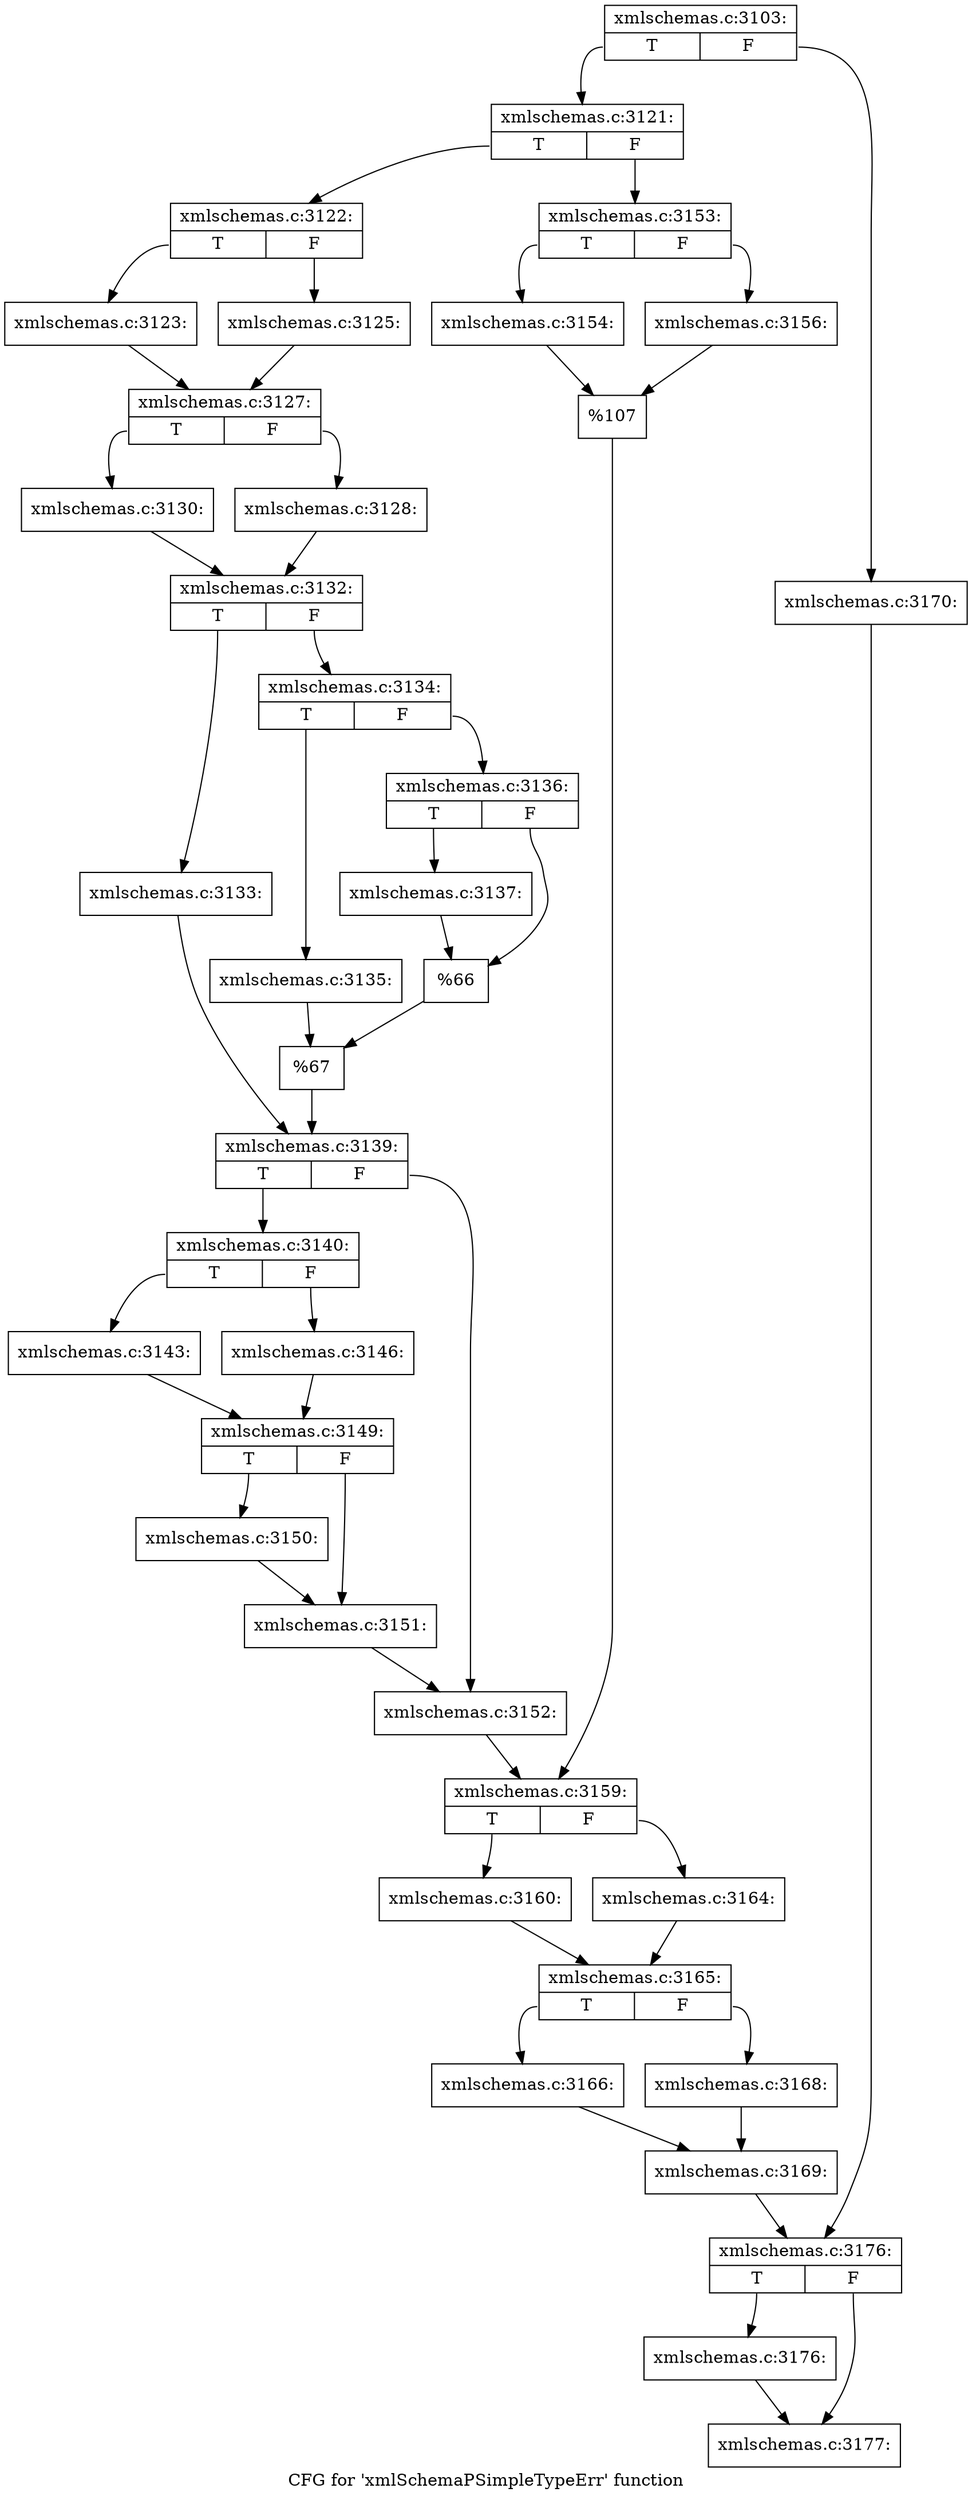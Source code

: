 digraph "CFG for 'xmlSchemaPSimpleTypeErr' function" {
	label="CFG for 'xmlSchemaPSimpleTypeErr' function";

	Node0x4b6a6c0 [shape=record,label="{xmlschemas.c:3103:|{<s0>T|<s1>F}}"];
	Node0x4b6a6c0:s0 -> Node0x4cadd50;
	Node0x4b6a6c0:s1 -> Node0x4caddf0;
	Node0x4cadd50 [shape=record,label="{xmlschemas.c:3121:|{<s0>T|<s1>F}}"];
	Node0x4cadd50:s0 -> Node0x4cae130;
	Node0x4cadd50:s1 -> Node0x4cae1d0;
	Node0x4cae130 [shape=record,label="{xmlschemas.c:3122:|{<s0>T|<s1>F}}"];
	Node0x4cae130:s0 -> Node0x4cae530;
	Node0x4cae130:s1 -> Node0x4cae5d0;
	Node0x4cae530 [shape=record,label="{xmlschemas.c:3123:}"];
	Node0x4cae530 -> Node0x4cae580;
	Node0x4cae5d0 [shape=record,label="{xmlschemas.c:3125:}"];
	Node0x4cae5d0 -> Node0x4cae580;
	Node0x4cae580 [shape=record,label="{xmlschemas.c:3127:|{<s0>T|<s1>F}}"];
	Node0x4cae580:s0 -> Node0x4caf3d0;
	Node0x4cae580:s1 -> Node0x4caf330;
	Node0x4caf330 [shape=record,label="{xmlschemas.c:3128:}"];
	Node0x4caf330 -> Node0x4caf380;
	Node0x4caf3d0 [shape=record,label="{xmlschemas.c:3130:}"];
	Node0x4caf3d0 -> Node0x4caf380;
	Node0x4caf380 [shape=record,label="{xmlschemas.c:3132:|{<s0>T|<s1>F}}"];
	Node0x4caf380:s0 -> Node0x49806b0;
	Node0x4caf380:s1 -> Node0x497fcd0;
	Node0x49806b0 [shape=record,label="{xmlschemas.c:3133:}"];
	Node0x49806b0 -> Node0x497fc80;
	Node0x497fcd0 [shape=record,label="{xmlschemas.c:3134:|{<s0>T|<s1>F}}"];
	Node0x497fcd0:s0 -> Node0x4b6cbe0;
	Node0x497fcd0:s1 -> Node0x4b6cc80;
	Node0x4b6cbe0 [shape=record,label="{xmlschemas.c:3135:}"];
	Node0x4b6cbe0 -> Node0x4b6cc30;
	Node0x4b6cc80 [shape=record,label="{xmlschemas.c:3136:|{<s0>T|<s1>F}}"];
	Node0x4b6cc80:s0 -> Node0x4b6d390;
	Node0x4b6cc80:s1 -> Node0x4b6d3e0;
	Node0x4b6d390 [shape=record,label="{xmlschemas.c:3137:}"];
	Node0x4b6d390 -> Node0x4b6d3e0;
	Node0x4b6d3e0 [shape=record,label="{%66}"];
	Node0x4b6d3e0 -> Node0x4b6cc30;
	Node0x4b6cc30 [shape=record,label="{%67}"];
	Node0x4b6cc30 -> Node0x497fc80;
	Node0x497fc80 [shape=record,label="{xmlschemas.c:3139:|{<s0>T|<s1>F}}"];
	Node0x497fc80:s0 -> Node0x4b6d640;
	Node0x497fc80:s1 -> Node0x49810e0;
	Node0x4b6d640 [shape=record,label="{xmlschemas.c:3140:|{<s0>T|<s1>F}}"];
	Node0x4b6d640:s0 -> Node0x4981ac0;
	Node0x4b6d640:s1 -> Node0x4981b60;
	Node0x4981ac0 [shape=record,label="{xmlschemas.c:3143:}"];
	Node0x4981ac0 -> Node0x4981b10;
	Node0x4981b60 [shape=record,label="{xmlschemas.c:3146:}"];
	Node0x4981b60 -> Node0x4981b10;
	Node0x4981b10 [shape=record,label="{xmlschemas.c:3149:|{<s0>T|<s1>F}}"];
	Node0x4981b10:s0 -> Node0x4b6d910;
	Node0x4981b10:s1 -> Node0x4b6d960;
	Node0x4b6d910 [shape=record,label="{xmlschemas.c:3150:}"];
	Node0x4b6d910 -> Node0x4b6d960;
	Node0x4b6d960 [shape=record,label="{xmlschemas.c:3151:}"];
	Node0x4b6d960 -> Node0x49810e0;
	Node0x49810e0 [shape=record,label="{xmlschemas.c:3152:}"];
	Node0x49810e0 -> Node0x4cae180;
	Node0x4cae1d0 [shape=record,label="{xmlschemas.c:3153:|{<s0>T|<s1>F}}"];
	Node0x4cae1d0:s0 -> Node0x4b6e0e0;
	Node0x4cae1d0:s1 -> Node0x4b6e180;
	Node0x4b6e0e0 [shape=record,label="{xmlschemas.c:3154:}"];
	Node0x4b6e0e0 -> Node0x4b6e130;
	Node0x4b6e180 [shape=record,label="{xmlschemas.c:3156:}"];
	Node0x4b6e180 -> Node0x4b6e130;
	Node0x4b6e130 [shape=record,label="{%107}"];
	Node0x4b6e130 -> Node0x4cae180;
	Node0x4cae180 [shape=record,label="{xmlschemas.c:3159:|{<s0>T|<s1>F}}"];
	Node0x4cae180:s0 -> Node0x4cb90d0;
	Node0x4cae180:s1 -> Node0x4cb9170;
	Node0x4cb90d0 [shape=record,label="{xmlschemas.c:3160:}"];
	Node0x4cb90d0 -> Node0x4cb9120;
	Node0x4cb9170 [shape=record,label="{xmlschemas.c:3164:}"];
	Node0x4cb9170 -> Node0x4cb9120;
	Node0x4cb9120 [shape=record,label="{xmlschemas.c:3165:|{<s0>T|<s1>F}}"];
	Node0x4cb9120:s0 -> Node0x4cba380;
	Node0x4cb9120:s1 -> Node0x4cba420;
	Node0x4cba380 [shape=record,label="{xmlschemas.c:3166:}"];
	Node0x4cba380 -> Node0x4cba3d0;
	Node0x4cba420 [shape=record,label="{xmlschemas.c:3168:}"];
	Node0x4cba420 -> Node0x4cba3d0;
	Node0x4cba3d0 [shape=record,label="{xmlschemas.c:3169:}"];
	Node0x4cba3d0 -> Node0x4cadda0;
	Node0x4caddf0 [shape=record,label="{xmlschemas.c:3170:}"];
	Node0x4caddf0 -> Node0x4cadda0;
	Node0x4cadda0 [shape=record,label="{xmlschemas.c:3176:|{<s0>T|<s1>F}}"];
	Node0x4cadda0:s0 -> Node0x4cbbd60;
	Node0x4cadda0:s1 -> Node0x4cbc530;
	Node0x4cbbd60 [shape=record,label="{xmlschemas.c:3176:}"];
	Node0x4cbbd60 -> Node0x4cbc530;
	Node0x4cbc530 [shape=record,label="{xmlschemas.c:3177:}"];
}
